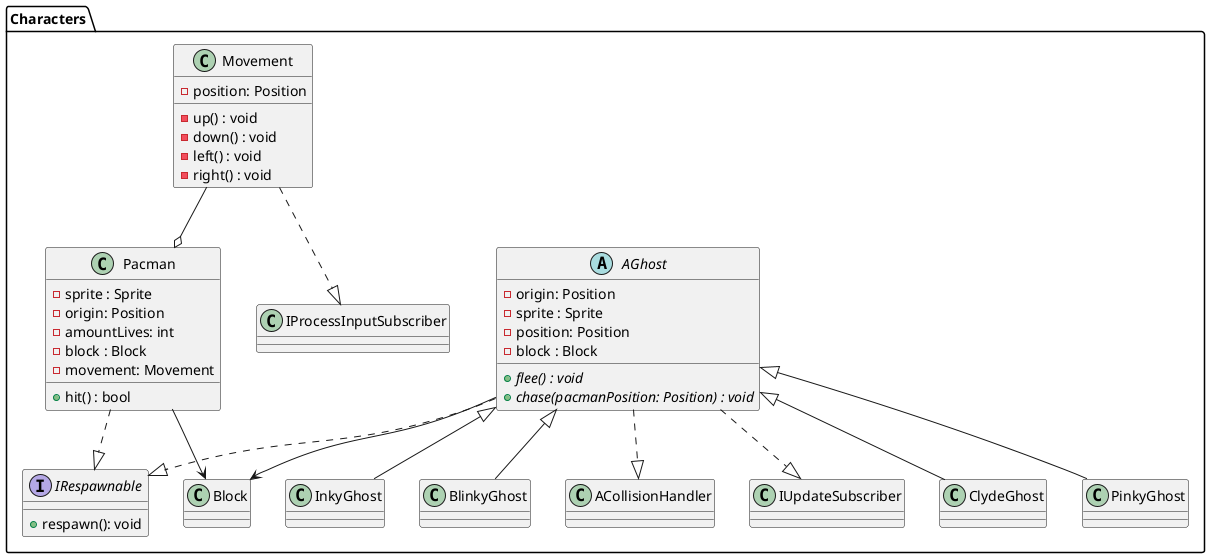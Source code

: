 @startuml
package "Characters" {

  interface IRespawnable {
    + respawn(): void
  }

  abstract class AGhost {
    - origin: Position
   - sprite : Sprite
   - position: Position
   - block : Block
   + {abstract} flee() : void
   + {abstract} chase(pacmanPosition: Position) : void
  }
  AGhost <|-- ClydeGhost
  AGhost <|-- PinkyGhost
  AGhost <|-- InkyGhost
  AGhost <|-- BlinkyGhost
  AGhost --> Block
  AGhost ..|> ACollisionHandler
  AGhost ..|> IRespawnable
  AGhost ..|> IUpdateSubscriber

  class Pacman {
   - sprite : Sprite
   - origin: Position
   - amountLives: int
   - block : Block
   - movement: Movement
   + hit() : bool
  }
  Pacman --> Block
  Pacman ..|> IRespawnable

  class Movement {
   - position: Position
   - up() : void
   - down() : void
   - left() : void
   - right() : void
  }
  Movement ..|> IProcessInputSubscriber
  Movement --o Pacman
}
@enduml


